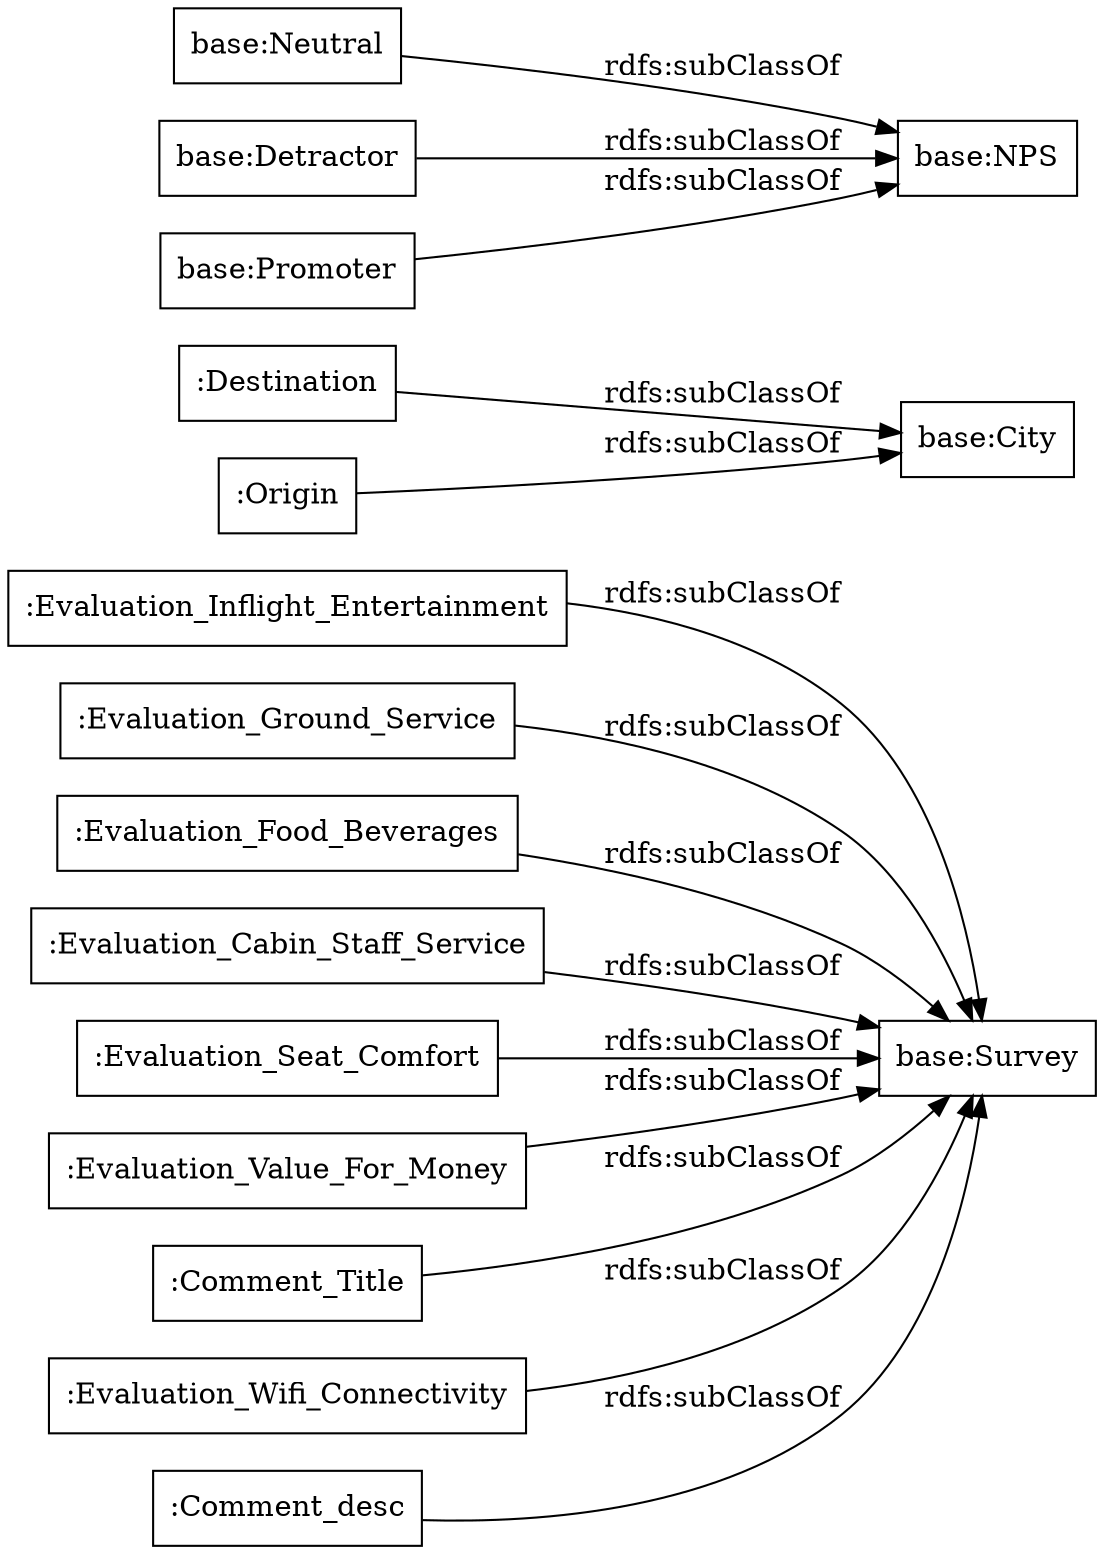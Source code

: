 digraph ar2dtool_diagram { 
rankdir=LR;
size="1000"
node [shape = rectangle, color="black"]; ":Evaluation_Inflight_Entertainment" ":Evaluation_Ground_Service" ":Destination" "base:Neutral" "base:Detractor" ":Evaluation_Food_Beverages" "base:NPS" ":Evaluation_Cabin_Staff_Service" ":Evaluation_Seat_Comfort" "base:Promoter" ":Origin" ":Evaluation_Value_For_Money" ":Comment_Title" ":Evaluation_Wifi_Connectivity" "base:City" ":Comment_desc" "base:Survey" ; /*classes style*/
	"base:Promoter" -> "base:NPS" [ label = "rdfs:subClassOf" ];
	":Evaluation_Ground_Service" -> "base:Survey" [ label = "rdfs:subClassOf" ];
	":Comment_desc" -> "base:Survey" [ label = "rdfs:subClassOf" ];
	":Evaluation_Value_For_Money" -> "base:Survey" [ label = "rdfs:subClassOf" ];
	":Evaluation_Wifi_Connectivity" -> "base:Survey" [ label = "rdfs:subClassOf" ];
	":Evaluation_Seat_Comfort" -> "base:Survey" [ label = "rdfs:subClassOf" ];
	":Origin" -> "base:City" [ label = "rdfs:subClassOf" ];
	":Evaluation_Inflight_Entertainment" -> "base:Survey" [ label = "rdfs:subClassOf" ];
	":Evaluation_Food_Beverages" -> "base:Survey" [ label = "rdfs:subClassOf" ];
	":Comment_Title" -> "base:Survey" [ label = "rdfs:subClassOf" ];
	"base:Detractor" -> "base:NPS" [ label = "rdfs:subClassOf" ];
	"base:Neutral" -> "base:NPS" [ label = "rdfs:subClassOf" ];
	":Evaluation_Cabin_Staff_Service" -> "base:Survey" [ label = "rdfs:subClassOf" ];
	":Destination" -> "base:City" [ label = "rdfs:subClassOf" ];

}
